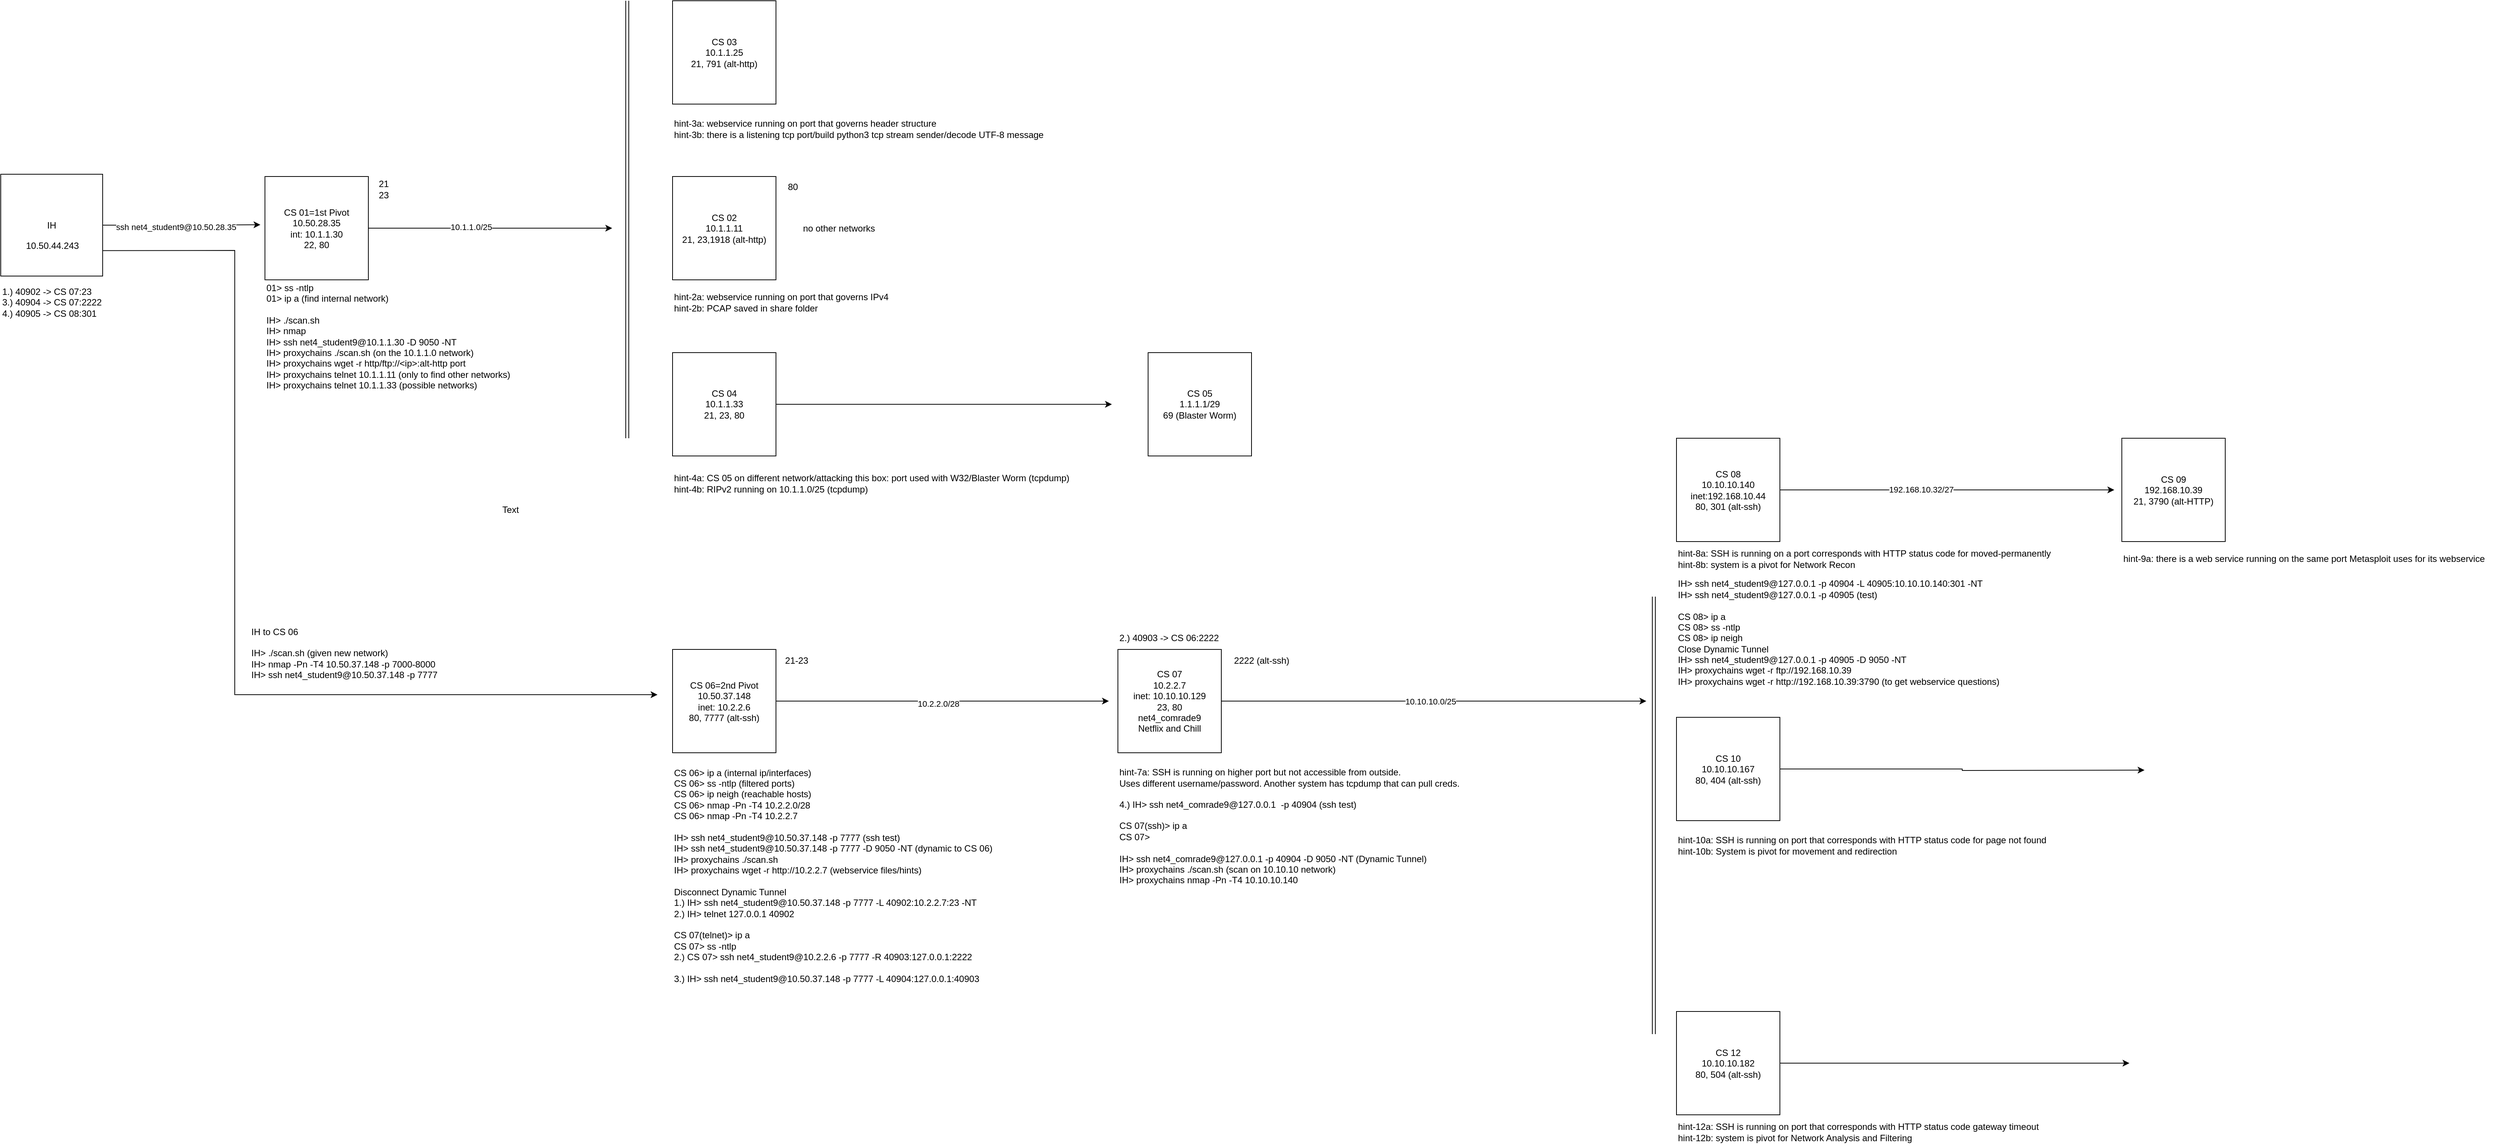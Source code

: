 <mxfile version="21.6.8" type="github">
  <diagram name="Page-1" id="ZQb7PMIkugz6LxCUQEVP">
    <mxGraphModel dx="1137" dy="703" grid="1" gridSize="10" guides="1" tooltips="1" connect="1" arrows="1" fold="1" page="1" pageScale="1" pageWidth="850" pageHeight="1100" math="0" shadow="0">
      <root>
        <mxCell id="0" />
        <mxCell id="1" parent="0" />
        <mxCell id="DvWOkho-49XDGU7m_phw-11" style="edgeStyle=orthogonalEdgeStyle;rounded=0;orthogonalLoop=1;jettySize=auto;html=1;" parent="1" source="DvWOkho-49XDGU7m_phw-5" edge="1">
          <mxGeometry relative="1" as="geometry">
            <mxPoint x="1140" y="381.5" as="targetPoint" />
          </mxGeometry>
        </mxCell>
        <mxCell id="vM8ojBe0pGdBBXzrrECk-2" value="10.1.1.0/25" style="edgeLabel;html=1;align=center;verticalAlign=middle;resizable=0;points=[];" vertex="1" connectable="0" parent="DvWOkho-49XDGU7m_phw-11">
          <mxGeometry x="-0.159" y="3" relative="1" as="geometry">
            <mxPoint y="1" as="offset" />
          </mxGeometry>
        </mxCell>
        <mxCell id="DvWOkho-49XDGU7m_phw-5" value="CS 01=1st Pivot&lt;br&gt;10.50.28.35&lt;br&gt;int: 10.1.1.30&lt;br&gt;22, 80" style="whiteSpace=wrap;html=1;aspect=fixed;" parent="1" vertex="1">
          <mxGeometry x="680" y="313" width="137" height="137" as="geometry" />
        </mxCell>
        <mxCell id="DvWOkho-49XDGU7m_phw-7" style="edgeStyle=orthogonalEdgeStyle;rounded=0;orthogonalLoop=1;jettySize=auto;html=1;entryX=-0.044;entryY=0.467;entryDx=0;entryDy=0;entryPerimeter=0;" parent="1" source="DvWOkho-49XDGU7m_phw-1" target="DvWOkho-49XDGU7m_phw-5" edge="1">
          <mxGeometry relative="1" as="geometry" />
        </mxCell>
        <mxCell id="DvWOkho-49XDGU7m_phw-9" value="ssh net4_student9@10.50.28.35" style="edgeLabel;html=1;align=center;verticalAlign=middle;resizable=0;points=[];" parent="DvWOkho-49XDGU7m_phw-7" vertex="1" connectable="0">
          <mxGeometry x="-0.074" y="-1" relative="1" as="geometry">
            <mxPoint y="1" as="offset" />
          </mxGeometry>
        </mxCell>
        <mxCell id="DvWOkho-49XDGU7m_phw-1" value="IH" style="whiteSpace=wrap;html=1;aspect=fixed;" parent="1" vertex="1">
          <mxGeometry x="330" y="310" width="135" height="135" as="geometry" />
        </mxCell>
        <mxCell id="DvWOkho-49XDGU7m_phw-4" value="10.50.44.243" style="text;html=1;align=center;verticalAlign=middle;resizable=0;points=[];autosize=1;strokeColor=none;fillColor=none;" parent="1" vertex="1">
          <mxGeometry x="352.5" y="390" width="90" height="30" as="geometry" />
        </mxCell>
        <mxCell id="DvWOkho-49XDGU7m_phw-8" value="01&amp;gt; ss -ntlp&lt;br&gt;01&amp;gt; ip a (find internal network)&lt;br&gt;&lt;br&gt;IH&amp;gt; ./scan.sh&lt;br&gt;IH&amp;gt; nmap&lt;br&gt;IH&amp;gt; ssh net4_student9@10.1.1.30 -D 9050 -NT&lt;br&gt;IH&amp;gt; proxychains ./scan.sh (on the 10.1.1.0 network)&lt;br&gt;IH&amp;gt; proxychains wget -r http/ftp://&amp;lt;ip&amp;gt;:alt-http port&lt;br&gt;IH&amp;gt; proxychains telnet 10.1.1.11 (only to find other networks)&lt;br&gt;IH&amp;gt; proxychains telnet 10.1.1.33 (possible networks)&lt;br&gt;" style="text;html=1;align=left;verticalAlign=middle;resizable=0;points=[];autosize=1;strokeColor=none;fillColor=none;" parent="1" vertex="1">
          <mxGeometry x="680" y="445" width="350" height="160" as="geometry" />
        </mxCell>
        <mxCell id="DvWOkho-49XDGU7m_phw-10" value="21&lt;br&gt;23" style="text;html=1;align=center;verticalAlign=middle;resizable=0;points=[];autosize=1;strokeColor=none;fillColor=none;" parent="1" vertex="1">
          <mxGeometry x="817" y="310" width="40" height="40" as="geometry" />
        </mxCell>
        <mxCell id="DvWOkho-49XDGU7m_phw-12" value="Text" style="text;html=1;align=center;verticalAlign=middle;resizable=0;points=[];autosize=1;strokeColor=none;fillColor=none;" parent="1" vertex="1">
          <mxGeometry x="980" y="740" width="50" height="30" as="geometry" />
        </mxCell>
        <mxCell id="vM8ojBe0pGdBBXzrrECk-1" value="" style="shape=link;html=1;rounded=0;" edge="1" parent="1">
          <mxGeometry width="100" relative="1" as="geometry">
            <mxPoint x="1160" y="660" as="sourcePoint" />
            <mxPoint x="1160" y="80" as="targetPoint" />
          </mxGeometry>
        </mxCell>
        <mxCell id="vM8ojBe0pGdBBXzrrECk-3" value="CS 03&lt;br&gt;10.1.1.25&lt;br&gt;21, 791 (alt-http)" style="whiteSpace=wrap;html=1;aspect=fixed;" vertex="1" parent="1">
          <mxGeometry x="1220" y="80" width="137" height="137" as="geometry" />
        </mxCell>
        <mxCell id="vM8ojBe0pGdBBXzrrECk-4" value="CS 02&lt;br&gt;10.1.1.11&lt;br&gt;21, 23,1918 (alt-http)" style="whiteSpace=wrap;html=1;aspect=fixed;" vertex="1" parent="1">
          <mxGeometry x="1220" y="313" width="137" height="137" as="geometry" />
        </mxCell>
        <mxCell id="vM8ojBe0pGdBBXzrrECk-10" style="edgeStyle=orthogonalEdgeStyle;rounded=0;orthogonalLoop=1;jettySize=auto;html=1;" edge="1" parent="1" source="vM8ojBe0pGdBBXzrrECk-5">
          <mxGeometry relative="1" as="geometry">
            <mxPoint x="1802" y="615" as="targetPoint" />
          </mxGeometry>
        </mxCell>
        <mxCell id="vM8ojBe0pGdBBXzrrECk-5" value="CS 04&lt;br&gt;10.1.1.33&lt;br&gt;21, 23, 80" style="whiteSpace=wrap;html=1;aspect=fixed;" vertex="1" parent="1">
          <mxGeometry x="1220" y="546.5" width="137" height="137" as="geometry" />
        </mxCell>
        <mxCell id="vM8ojBe0pGdBBXzrrECk-6" value="hint-2a: webservice running on port that governs IPv4&lt;br&gt;hint-2b: PCAP saved in share folder" style="text;html=1;align=left;verticalAlign=middle;resizable=0;points=[];autosize=1;strokeColor=none;fillColor=none;" vertex="1" parent="1">
          <mxGeometry x="1220" y="460" width="310" height="40" as="geometry" />
        </mxCell>
        <mxCell id="vM8ojBe0pGdBBXzrrECk-7" value="hint-3a: webservice running on port that governs header structure&lt;br&gt;hint-3b: there is a listening tcp port/build python3 tcp stream sender/decode UTF-8 message" style="text;html=1;align=left;verticalAlign=middle;resizable=0;points=[];autosize=1;strokeColor=none;fillColor=none;" vertex="1" parent="1">
          <mxGeometry x="1220" y="230" width="510" height="40" as="geometry" />
        </mxCell>
        <mxCell id="vM8ojBe0pGdBBXzrrECk-8" value="hint-4a: CS 05 on different network/attacking this box: port used with W32/Blaster Worm (tcpdump)&lt;br&gt;hint-4b: RIPv2 running on 10.1.1.0/25 (tcpdump)" style="text;html=1;align=left;verticalAlign=middle;resizable=0;points=[];autosize=1;strokeColor=none;fillColor=none;" vertex="1" parent="1">
          <mxGeometry x="1220" y="700" width="550" height="40" as="geometry" />
        </mxCell>
        <mxCell id="vM8ojBe0pGdBBXzrrECk-9" value="no other networks" style="text;html=1;align=center;verticalAlign=middle;resizable=0;points=[];autosize=1;strokeColor=none;fillColor=none;" vertex="1" parent="1">
          <mxGeometry x="1380" y="366.5" width="120" height="30" as="geometry" />
        </mxCell>
        <mxCell id="vM8ojBe0pGdBBXzrrECk-11" value="CS 05&lt;br&gt;1.1.1.1/29&lt;br&gt;69 (Blaster Worm)" style="whiteSpace=wrap;html=1;aspect=fixed;" vertex="1" parent="1">
          <mxGeometry x="1850" y="546.5" width="137" height="137" as="geometry" />
        </mxCell>
        <mxCell id="vM8ojBe0pGdBBXzrrECk-12" value="80" style="text;html=1;align=center;verticalAlign=middle;resizable=0;points=[];autosize=1;strokeColor=none;fillColor=none;" vertex="1" parent="1">
          <mxGeometry x="1359" y="312" width="40" height="30" as="geometry" />
        </mxCell>
        <mxCell id="vM8ojBe0pGdBBXzrrECk-14" value="" style="endArrow=classic;html=1;rounded=0;exitX=1;exitY=0.75;exitDx=0;exitDy=0;" edge="1" parent="1" source="DvWOkho-49XDGU7m_phw-1">
          <mxGeometry width="50" height="50" relative="1" as="geometry">
            <mxPoint x="390" y="570" as="sourcePoint" />
            <mxPoint x="1200" y="1000" as="targetPoint" />
            <Array as="points">
              <mxPoint x="640" y="411" />
              <mxPoint x="640" y="1000" />
            </Array>
          </mxGeometry>
        </mxCell>
        <mxCell id="vM8ojBe0pGdBBXzrrECk-17" style="edgeStyle=orthogonalEdgeStyle;rounded=0;orthogonalLoop=1;jettySize=auto;html=1;" edge="1" parent="1" source="vM8ojBe0pGdBBXzrrECk-15">
          <mxGeometry relative="1" as="geometry">
            <mxPoint x="1798" y="1008.5" as="targetPoint" />
          </mxGeometry>
        </mxCell>
        <mxCell id="vM8ojBe0pGdBBXzrrECk-18" value="10.2.2.0/28" style="edgeLabel;html=1;align=center;verticalAlign=middle;resizable=0;points=[];" vertex="1" connectable="0" parent="vM8ojBe0pGdBBXzrrECk-17">
          <mxGeometry x="-0.026" y="-2" relative="1" as="geometry">
            <mxPoint y="1" as="offset" />
          </mxGeometry>
        </mxCell>
        <mxCell id="vM8ojBe0pGdBBXzrrECk-15" value="CS 06=2nd Pivot&lt;br&gt;10.50.37.148&lt;br&gt;inet: 10.2.2.6&lt;br&gt;80, 7777 (alt-ssh)" style="whiteSpace=wrap;html=1;aspect=fixed;" vertex="1" parent="1">
          <mxGeometry x="1220" y="940" width="137" height="137" as="geometry" />
        </mxCell>
        <mxCell id="vM8ojBe0pGdBBXzrrECk-16" value="21-23" style="text;html=1;align=center;verticalAlign=middle;resizable=0;points=[];autosize=1;strokeColor=none;fillColor=none;" vertex="1" parent="1">
          <mxGeometry x="1359" y="940" width="50" height="30" as="geometry" />
        </mxCell>
        <mxCell id="vM8ojBe0pGdBBXzrrECk-19" value="IH to CS 06&lt;br&gt;&lt;br&gt;IH&amp;gt; ./scan.sh (given new network)&lt;br&gt;IH&amp;gt; nmap -Pn -T4 10.50.37.148 -p 7000-8000&lt;br&gt;IH&amp;gt; ssh net4_student9@10.50.37.148 -p 7777&amp;nbsp;" style="text;html=1;align=left;verticalAlign=middle;resizable=0;points=[];autosize=1;strokeColor=none;fillColor=none;" vertex="1" parent="1">
          <mxGeometry x="660" y="900" width="270" height="90" as="geometry" />
        </mxCell>
        <mxCell id="vM8ojBe0pGdBBXzrrECk-20" value="CS 06&amp;gt; ip a (internal ip/interfaces)&lt;br&gt;CS 06&amp;gt; ss -ntlp (filtered ports)&lt;br&gt;CS 06&amp;gt; ip neigh (reachable hosts)&lt;br&gt;CS 06&amp;gt; nmap -Pn -T4 10.2.2.0/28&lt;br&gt;CS 06&amp;gt; nmap -Pn -T4 10.2.2.7&lt;br&gt;&lt;br&gt;IH&amp;gt; ssh net4_student9@10.50.37.148 -p 7777 (ssh test)&lt;br&gt;IH&amp;gt; ssh net4_student9@10.50.37.148 -p 7777 -D 9050 -NT (dynamic to CS 06)&lt;br&gt;IH&amp;gt; proxychains ./scan.sh&lt;br&gt;IH&amp;gt; proxychains wget -r http://10.2.2.7 (webservice files/hints)&lt;br&gt;&lt;br&gt;Disconnect Dynamic Tunnel&lt;br&gt;1.) IH&amp;gt; ssh net4_student9@10.50.37.148 -p 7777 -L 40902:10.2.2.7:23 -NT&lt;br&gt;2.) IH&amp;gt; telnet 127.0.0.1 40902&lt;br&gt;&lt;br&gt;CS 07(telnet)&amp;gt; ip a&lt;br&gt;CS 07&amp;gt; ss -ntlp&lt;br&gt;2.) CS 07&amp;gt; ssh net4_student9@10.2.2.6 -p 7777 -R 40903:127.0.0.1:2222&lt;br&gt;&lt;br&gt;3.) IH&amp;gt; ssh net4_student9@10.50.37.148 -p 7777 -L 40904:127.0.0.1:40903" style="text;html=1;align=left;verticalAlign=middle;resizable=0;points=[];autosize=1;strokeColor=none;fillColor=none;" vertex="1" parent="1">
          <mxGeometry x="1220" y="1090" width="450" height="300" as="geometry" />
        </mxCell>
        <mxCell id="vM8ojBe0pGdBBXzrrECk-29" style="edgeStyle=orthogonalEdgeStyle;rounded=0;orthogonalLoop=1;jettySize=auto;html=1;" edge="1" parent="1" source="vM8ojBe0pGdBBXzrrECk-22">
          <mxGeometry relative="1" as="geometry">
            <mxPoint x="2510" y="1008.5" as="targetPoint" />
          </mxGeometry>
        </mxCell>
        <mxCell id="vM8ojBe0pGdBBXzrrECk-30" value="10.10.10.0/25" style="edgeLabel;html=1;align=center;verticalAlign=middle;resizable=0;points=[];" vertex="1" connectable="0" parent="vM8ojBe0pGdBBXzrrECk-29">
          <mxGeometry x="-0.016" relative="1" as="geometry">
            <mxPoint as="offset" />
          </mxGeometry>
        </mxCell>
        <mxCell id="vM8ojBe0pGdBBXzrrECk-22" value="CS 07&lt;br&gt;10.2.2.7&lt;br&gt;inet: 10.10.10.129&lt;br&gt;23, 80&lt;br&gt;net4_comrade9&lt;br&gt;Netflix and Chill" style="whiteSpace=wrap;html=1;aspect=fixed;" vertex="1" parent="1">
          <mxGeometry x="1810" y="940" width="137" height="137" as="geometry" />
        </mxCell>
        <mxCell id="vM8ojBe0pGdBBXzrrECk-23" value="hint-7a: SSH is running on higher port but not accessible from outside.&amp;nbsp;&lt;br&gt;Uses different username/password. Another system has tcpdump that can pull creds." style="text;html=1;align=left;verticalAlign=middle;resizable=0;points=[];autosize=1;strokeColor=none;fillColor=none;" vertex="1" parent="1">
          <mxGeometry x="1810" y="1090" width="470" height="40" as="geometry" />
        </mxCell>
        <mxCell id="vM8ojBe0pGdBBXzrrECk-24" value="1.) 40902 -&amp;gt; CS 07:23&lt;br&gt;3.) 40904 -&amp;gt; CS 07:2222&lt;br&gt;4.) 40905 -&amp;gt; CS 08:301" style="text;html=1;align=left;verticalAlign=middle;resizable=0;points=[];autosize=1;strokeColor=none;fillColor=none;" vertex="1" parent="1">
          <mxGeometry x="330" y="450" width="160" height="60" as="geometry" />
        </mxCell>
        <mxCell id="vM8ojBe0pGdBBXzrrECk-25" value="2222 (alt-ssh)" style="text;html=1;align=center;verticalAlign=middle;resizable=0;points=[];autosize=1;strokeColor=none;fillColor=none;" vertex="1" parent="1">
          <mxGeometry x="1950" y="940" width="100" height="30" as="geometry" />
        </mxCell>
        <mxCell id="vM8ojBe0pGdBBXzrrECk-27" value="2.) 40903 -&amp;gt; CS 06:2222" style="text;html=1;align=left;verticalAlign=middle;resizable=0;points=[];autosize=1;strokeColor=none;fillColor=none;" vertex="1" parent="1">
          <mxGeometry x="1810" y="910" width="160" height="30" as="geometry" />
        </mxCell>
        <mxCell id="vM8ojBe0pGdBBXzrrECk-28" value="4.) IH&amp;gt; ssh net4_comrade9@127.0.0.1&amp;nbsp; -p 40904 (ssh test)&lt;br&gt;&lt;br&gt;CS 07(ssh)&amp;gt; ip a&lt;br&gt;CS 07&amp;gt;&amp;nbsp;&lt;br&gt;&lt;br&gt;IH&amp;gt; ssh net4_comrade9@127.0.0.1 -p 40904 -D 9050 -NT (Dynamic Tunnel)&lt;br&gt;IH&amp;gt; proxychains ./scan.sh (scan on 10.10.10 network)&amp;nbsp;&lt;br&gt;IH&amp;gt; proxychains nmap -Pn -T4 10.10.10.140&lt;br&gt;&lt;br&gt;&amp;nbsp;" style="text;html=1;align=left;verticalAlign=middle;resizable=0;points=[];autosize=1;strokeColor=none;fillColor=none;" vertex="1" parent="1">
          <mxGeometry x="1810" y="1130" width="430" height="160" as="geometry" />
        </mxCell>
        <mxCell id="vM8ojBe0pGdBBXzrrECk-32" value="" style="shape=link;html=1;rounded=0;" edge="1" parent="1">
          <mxGeometry width="100" relative="1" as="geometry">
            <mxPoint x="2520" y="1450" as="sourcePoint" />
            <mxPoint x="2520" y="870" as="targetPoint" />
          </mxGeometry>
        </mxCell>
        <mxCell id="vM8ojBe0pGdBBXzrrECk-39" style="edgeStyle=orthogonalEdgeStyle;rounded=0;orthogonalLoop=1;jettySize=auto;html=1;" edge="1" parent="1" source="vM8ojBe0pGdBBXzrrECk-33">
          <mxGeometry relative="1" as="geometry">
            <mxPoint x="3130" y="728.5" as="targetPoint" />
          </mxGeometry>
        </mxCell>
        <mxCell id="vM8ojBe0pGdBBXzrrECk-43" value="192.168.10.32/27" style="edgeLabel;html=1;align=center;verticalAlign=middle;resizable=0;points=[];" vertex="1" connectable="0" parent="vM8ojBe0pGdBBXzrrECk-39">
          <mxGeometry x="-0.159" y="1" relative="1" as="geometry">
            <mxPoint as="offset" />
          </mxGeometry>
        </mxCell>
        <mxCell id="vM8ojBe0pGdBBXzrrECk-33" value="CS 08&lt;br&gt;10.10.10.140&lt;br&gt;inet:192.168.10.44&lt;br&gt;80, 301 (alt-ssh)" style="whiteSpace=wrap;html=1;aspect=fixed;" vertex="1" parent="1">
          <mxGeometry x="2550" y="660" width="137" height="137" as="geometry" />
        </mxCell>
        <mxCell id="vM8ojBe0pGdBBXzrrECk-40" style="edgeStyle=orthogonalEdgeStyle;rounded=0;orthogonalLoop=1;jettySize=auto;html=1;" edge="1" parent="1" source="vM8ojBe0pGdBBXzrrECk-34">
          <mxGeometry relative="1" as="geometry">
            <mxPoint x="3170" y="1100" as="targetPoint" />
          </mxGeometry>
        </mxCell>
        <mxCell id="vM8ojBe0pGdBBXzrrECk-34" value="CS 10&lt;br&gt;10.10.10.167&lt;br&gt;80, 404 (alt-ssh)" style="whiteSpace=wrap;html=1;aspect=fixed;" vertex="1" parent="1">
          <mxGeometry x="2550" y="1030" width="137" height="137" as="geometry" />
        </mxCell>
        <mxCell id="vM8ojBe0pGdBBXzrrECk-41" style="edgeStyle=orthogonalEdgeStyle;rounded=0;orthogonalLoop=1;jettySize=auto;html=1;" edge="1" parent="1" source="vM8ojBe0pGdBBXzrrECk-35">
          <mxGeometry relative="1" as="geometry">
            <mxPoint x="3150" y="1488.5" as="targetPoint" />
          </mxGeometry>
        </mxCell>
        <mxCell id="vM8ojBe0pGdBBXzrrECk-35" value="CS 12&lt;br&gt;10.10.10.182&lt;br&gt;80, 504 (alt-ssh)" style="whiteSpace=wrap;html=1;aspect=fixed;" vertex="1" parent="1">
          <mxGeometry x="2550" y="1420" width="137" height="137" as="geometry" />
        </mxCell>
        <mxCell id="vM8ojBe0pGdBBXzrrECk-36" value="hint-8a: SSH is running on a port corresponds with HTTP status code for moved-permanently&lt;br&gt;hint-8b: system is a pivot for Network Recon" style="text;html=1;align=left;verticalAlign=middle;resizable=0;points=[];autosize=1;strokeColor=none;fillColor=none;" vertex="1" parent="1">
          <mxGeometry x="2550" y="800" width="520" height="40" as="geometry" />
        </mxCell>
        <mxCell id="vM8ojBe0pGdBBXzrrECk-37" value="hint-10a: SSH is running on port that corresponds with HTTP status code for page not found&lt;br&gt;hint-10b: System is pivot for movement and redirection" style="text;html=1;align=left;verticalAlign=middle;resizable=0;points=[];autosize=1;strokeColor=none;fillColor=none;" vertex="1" parent="1">
          <mxGeometry x="2550" y="1180" width="510" height="40" as="geometry" />
        </mxCell>
        <mxCell id="vM8ojBe0pGdBBXzrrECk-38" value="hint-12a: SSH is running on port that corresponds with HTTP status code gateway timeout&lt;br&gt;hint-12b: system is pivot for Network Analysis and Filtering" style="text;html=1;align=left;verticalAlign=middle;resizable=0;points=[];autosize=1;strokeColor=none;fillColor=none;" vertex="1" parent="1">
          <mxGeometry x="2550" y="1560" width="500" height="40" as="geometry" />
        </mxCell>
        <mxCell id="vM8ojBe0pGdBBXzrrECk-42" value="IH&amp;gt; ssh net4_student9@127.0.0.1 -p 40904 -L 40905:10.10.10.140:301 -NT&lt;br&gt;IH&amp;gt; ssh net4_student9@127.0.0.1 -p 40905 (test)&lt;br style=&quot;border-color: var(--border-color);&quot;&gt;&lt;br style=&quot;border-color: var(--border-color);&quot;&gt;&lt;div style=&quot;&quot;&gt;&lt;span style=&quot;background-color: initial;&quot;&gt;CS 08&amp;gt; ip a&lt;/span&gt;&lt;/div&gt;&lt;div style=&quot;&quot;&gt;&lt;span style=&quot;background-color: initial;&quot;&gt;CS 08&amp;gt; ss -ntlp&lt;/span&gt;&lt;/div&gt;&lt;div style=&quot;&quot;&gt;&lt;span style=&quot;background-color: initial;&quot;&gt;CS 08&amp;gt; ip neigh&lt;/span&gt;&lt;/div&gt;&lt;div style=&quot;&quot;&gt;&lt;span style=&quot;background-color: initial;&quot;&gt;Close Dynamic Tunnel&lt;/span&gt;&lt;/div&gt;&lt;div style=&quot;&quot;&gt;&lt;span style=&quot;background-color: initial;&quot;&gt;IH&amp;gt; ssh net4_student9@127.0.0.1 -p 40905 -D 9050 -NT&lt;/span&gt;&lt;/div&gt;&lt;div style=&quot;&quot;&gt;&lt;span style=&quot;background-color: initial;&quot;&gt;IH&amp;gt; proxychains wget -r ftp://192.168.10.39&lt;/span&gt;&lt;/div&gt;&lt;div style=&quot;&quot;&gt;&lt;span style=&quot;background-color: initial;&quot;&gt;IH&amp;gt; proxychains wget -r http://192.168.10.39:3790 (to get webservice questions)&lt;/span&gt;&lt;/div&gt;&lt;div style=&quot;&quot;&gt;&lt;span style=&quot;background-color: initial;&quot;&gt;&lt;br&gt;&lt;/span&gt;&lt;/div&gt;" style="text;html=1;align=left;verticalAlign=middle;resizable=0;points=[];autosize=1;strokeColor=none;fillColor=none;" vertex="1" parent="1">
          <mxGeometry x="2550" y="840" width="450" height="170" as="geometry" />
        </mxCell>
        <mxCell id="vM8ojBe0pGdBBXzrrECk-44" value="CS 09&lt;br&gt;192.168.10.39&lt;br&gt;21, 3790 (alt-HTTP)" style="whiteSpace=wrap;html=1;aspect=fixed;" vertex="1" parent="1">
          <mxGeometry x="3140" y="660" width="137" height="137" as="geometry" />
        </mxCell>
        <mxCell id="vM8ojBe0pGdBBXzrrECk-45" value="hint-9a: there is a web service running on the same port Metasploit uses for its webservice" style="text;html=1;align=left;verticalAlign=middle;resizable=0;points=[];autosize=1;strokeColor=none;fillColor=none;" vertex="1" parent="1">
          <mxGeometry x="3140" y="805" width="500" height="30" as="geometry" />
        </mxCell>
      </root>
    </mxGraphModel>
  </diagram>
</mxfile>
